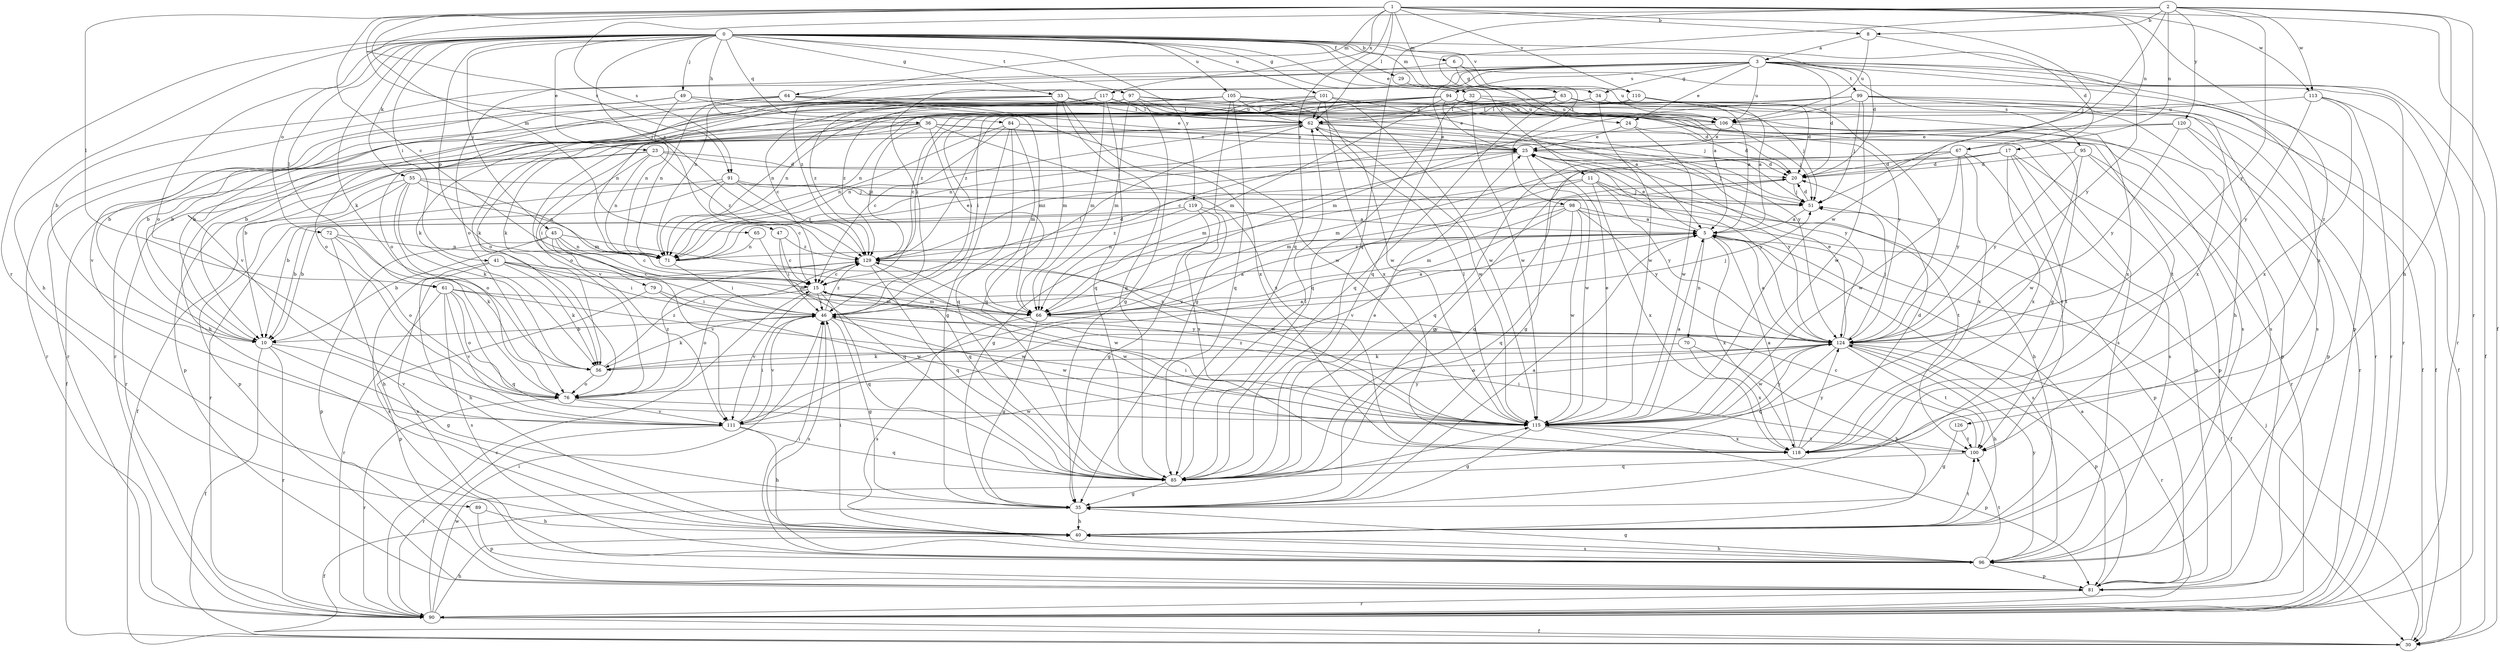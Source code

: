 strict digraph  {
0;
1;
2;
3;
5;
6;
8;
10;
11;
15;
17;
20;
23;
24;
25;
29;
30;
32;
33;
34;
35;
36;
40;
41;
45;
46;
47;
49;
51;
55;
56;
61;
62;
63;
64;
65;
66;
67;
70;
71;
72;
76;
79;
81;
84;
85;
89;
90;
91;
94;
95;
96;
97;
98;
99;
100;
101;
105;
106;
110;
111;
113;
115;
117;
118;
119;
120;
124;
126;
129;
0 -> 6  [label=b];
0 -> 11  [label=c];
0 -> 17  [label=d];
0 -> 20  [label=d];
0 -> 23  [label=e];
0 -> 24  [label=e];
0 -> 29  [label=f];
0 -> 32  [label=g];
0 -> 33  [label=g];
0 -> 36  [label=h];
0 -> 40  [label=h];
0 -> 41  [label=i];
0 -> 45  [label=i];
0 -> 47  [label=j];
0 -> 49  [label=j];
0 -> 55  [label=k];
0 -> 56  [label=k];
0 -> 61  [label=l];
0 -> 63  [label=m];
0 -> 72  [label=o];
0 -> 76  [label=o];
0 -> 79  [label=p];
0 -> 84  [label=q];
0 -> 89  [label=r];
0 -> 97  [label=t];
0 -> 101  [label=u];
0 -> 105  [label=u];
0 -> 110  [label=v];
0 -> 119  [label=y];
1 -> 8  [label=b];
1 -> 15  [label=c];
1 -> 30  [label=f];
1 -> 51  [label=j];
1 -> 61  [label=l];
1 -> 62  [label=l];
1 -> 63  [label=m];
1 -> 64  [label=m];
1 -> 65  [label=m];
1 -> 67  [label=n];
1 -> 85  [label=q];
1 -> 91  [label=s];
1 -> 110  [label=v];
1 -> 113  [label=w];
1 -> 117  [label=x];
1 -> 126  [label=z];
1 -> 129  [label=z];
2 -> 8  [label=b];
2 -> 40  [label=h];
2 -> 67  [label=n];
2 -> 85  [label=q];
2 -> 90  [label=r];
2 -> 91  [label=s];
2 -> 98  [label=t];
2 -> 113  [label=w];
2 -> 115  [label=w];
2 -> 120  [label=y];
2 -> 124  [label=y];
3 -> 10  [label=b];
3 -> 20  [label=d];
3 -> 24  [label=e];
3 -> 30  [label=f];
3 -> 34  [label=g];
3 -> 46  [label=i];
3 -> 76  [label=o];
3 -> 81  [label=p];
3 -> 85  [label=q];
3 -> 90  [label=r];
3 -> 94  [label=s];
3 -> 95  [label=s];
3 -> 99  [label=t];
3 -> 106  [label=u];
3 -> 118  [label=x];
3 -> 129  [label=z];
5 -> 25  [label=e];
5 -> 30  [label=f];
5 -> 70  [label=n];
5 -> 71  [label=n];
5 -> 96  [label=s];
5 -> 118  [label=x];
5 -> 129  [label=z];
6 -> 34  [label=g];
6 -> 71  [label=n];
6 -> 90  [label=r];
6 -> 106  [label=u];
8 -> 3  [label=a];
8 -> 106  [label=u];
8 -> 124  [label=y];
10 -> 30  [label=f];
10 -> 35  [label=g];
10 -> 90  [label=r];
10 -> 111  [label=v];
11 -> 35  [label=g];
11 -> 51  [label=j];
11 -> 66  [label=m];
11 -> 100  [label=t];
11 -> 118  [label=x];
11 -> 124  [label=y];
15 -> 46  [label=i];
15 -> 66  [label=m];
15 -> 76  [label=o];
15 -> 85  [label=q];
15 -> 111  [label=v];
15 -> 115  [label=w];
17 -> 20  [label=d];
17 -> 35  [label=g];
17 -> 66  [label=m];
17 -> 81  [label=p];
17 -> 96  [label=s];
17 -> 100  [label=t];
17 -> 118  [label=x];
20 -> 51  [label=j];
20 -> 85  [label=q];
20 -> 111  [label=v];
23 -> 20  [label=d];
23 -> 46  [label=i];
23 -> 71  [label=n];
23 -> 81  [label=p];
23 -> 90  [label=r];
23 -> 124  [label=y];
23 -> 129  [label=z];
24 -> 20  [label=d];
24 -> 25  [label=e];
24 -> 115  [label=w];
25 -> 20  [label=d];
25 -> 51  [label=j];
25 -> 66  [label=m];
25 -> 115  [label=w];
25 -> 124  [label=y];
25 -> 129  [label=z];
29 -> 5  [label=a];
30 -> 51  [label=j];
32 -> 46  [label=i];
32 -> 85  [label=q];
32 -> 96  [label=s];
32 -> 106  [label=u];
32 -> 115  [label=w];
33 -> 10  [label=b];
33 -> 62  [label=l];
33 -> 66  [label=m];
33 -> 76  [label=o];
33 -> 85  [label=q];
33 -> 90  [label=r];
33 -> 100  [label=t];
33 -> 118  [label=x];
34 -> 62  [label=l];
34 -> 115  [label=w];
34 -> 118  [label=x];
35 -> 5  [label=a];
35 -> 30  [label=f];
35 -> 40  [label=h];
36 -> 10  [label=b];
36 -> 25  [label=e];
36 -> 40  [label=h];
36 -> 85  [label=q];
36 -> 111  [label=v];
36 -> 118  [label=x];
36 -> 124  [label=y];
36 -> 129  [label=z];
40 -> 46  [label=i];
40 -> 96  [label=s];
40 -> 100  [label=t];
41 -> 15  [label=c];
41 -> 40  [label=h];
41 -> 46  [label=i];
41 -> 56  [label=k];
41 -> 66  [label=m];
41 -> 96  [label=s];
45 -> 10  [label=b];
45 -> 15  [label=c];
45 -> 71  [label=n];
45 -> 81  [label=p];
45 -> 85  [label=q];
45 -> 111  [label=v];
45 -> 115  [label=w];
46 -> 5  [label=a];
46 -> 10  [label=b];
46 -> 35  [label=g];
46 -> 56  [label=k];
46 -> 62  [label=l];
46 -> 96  [label=s];
46 -> 111  [label=v];
46 -> 115  [label=w];
46 -> 124  [label=y];
46 -> 129  [label=z];
47 -> 15  [label=c];
47 -> 46  [label=i];
47 -> 129  [label=z];
49 -> 10  [label=b];
49 -> 66  [label=m];
49 -> 71  [label=n];
49 -> 90  [label=r];
49 -> 96  [label=s];
49 -> 106  [label=u];
51 -> 5  [label=a];
51 -> 20  [label=d];
55 -> 30  [label=f];
55 -> 51  [label=j];
55 -> 56  [label=k];
55 -> 66  [label=m];
55 -> 71  [label=n];
55 -> 76  [label=o];
55 -> 81  [label=p];
56 -> 5  [label=a];
56 -> 76  [label=o];
56 -> 129  [label=z];
61 -> 66  [label=m];
61 -> 76  [label=o];
61 -> 85  [label=q];
61 -> 90  [label=r];
61 -> 96  [label=s];
61 -> 111  [label=v];
61 -> 115  [label=w];
62 -> 25  [label=e];
62 -> 30  [label=f];
62 -> 51  [label=j];
62 -> 71  [label=n];
62 -> 76  [label=o];
62 -> 96  [label=s];
62 -> 115  [label=w];
63 -> 5  [label=a];
63 -> 10  [label=b];
63 -> 30  [label=f];
63 -> 51  [label=j];
63 -> 62  [label=l];
63 -> 85  [label=q];
64 -> 25  [label=e];
64 -> 71  [label=n];
64 -> 76  [label=o];
64 -> 106  [label=u];
64 -> 111  [label=v];
64 -> 115  [label=w];
65 -> 71  [label=n];
65 -> 85  [label=q];
66 -> 5  [label=a];
66 -> 35  [label=g];
66 -> 51  [label=j];
66 -> 96  [label=s];
66 -> 124  [label=y];
67 -> 20  [label=d];
67 -> 35  [label=g];
67 -> 85  [label=q];
67 -> 100  [label=t];
67 -> 115  [label=w];
67 -> 118  [label=x];
67 -> 124  [label=y];
70 -> 40  [label=h];
70 -> 56  [label=k];
70 -> 118  [label=x];
71 -> 20  [label=d];
71 -> 25  [label=e];
71 -> 46  [label=i];
72 -> 40  [label=h];
72 -> 56  [label=k];
72 -> 71  [label=n];
72 -> 76  [label=o];
76 -> 90  [label=r];
76 -> 111  [label=v];
76 -> 115  [label=w];
76 -> 129  [label=z];
79 -> 46  [label=i];
79 -> 81  [label=p];
79 -> 115  [label=w];
81 -> 5  [label=a];
81 -> 90  [label=r];
84 -> 15  [label=c];
84 -> 25  [label=e];
84 -> 35  [label=g];
84 -> 66  [label=m];
84 -> 71  [label=n];
84 -> 85  [label=q];
85 -> 25  [label=e];
85 -> 35  [label=g];
85 -> 62  [label=l];
89 -> 40  [label=h];
89 -> 81  [label=p];
90 -> 15  [label=c];
90 -> 30  [label=f];
90 -> 40  [label=h];
90 -> 46  [label=i];
90 -> 115  [label=w];
91 -> 10  [label=b];
91 -> 15  [label=c];
91 -> 40  [label=h];
91 -> 51  [label=j];
91 -> 90  [label=r];
91 -> 129  [label=z];
94 -> 25  [label=e];
94 -> 30  [label=f];
94 -> 35  [label=g];
94 -> 46  [label=i];
94 -> 66  [label=m];
94 -> 71  [label=n];
94 -> 76  [label=o];
94 -> 90  [label=r];
94 -> 106  [label=u];
94 -> 129  [label=z];
95 -> 20  [label=d];
95 -> 81  [label=p];
95 -> 90  [label=r];
95 -> 115  [label=w];
95 -> 124  [label=y];
96 -> 35  [label=g];
96 -> 40  [label=h];
96 -> 46  [label=i];
96 -> 81  [label=p];
96 -> 100  [label=t];
96 -> 124  [label=y];
97 -> 10  [label=b];
97 -> 20  [label=d];
97 -> 35  [label=g];
97 -> 56  [label=k];
97 -> 62  [label=l];
97 -> 66  [label=m];
97 -> 106  [label=u];
97 -> 129  [label=z];
98 -> 5  [label=a];
98 -> 10  [label=b];
98 -> 66  [label=m];
98 -> 81  [label=p];
98 -> 85  [label=q];
98 -> 111  [label=v];
98 -> 115  [label=w];
98 -> 124  [label=y];
99 -> 40  [label=h];
99 -> 51  [label=j];
99 -> 56  [label=k];
99 -> 66  [label=m];
99 -> 96  [label=s];
99 -> 106  [label=u];
99 -> 115  [label=w];
99 -> 118  [label=x];
99 -> 129  [label=z];
100 -> 15  [label=c];
100 -> 46  [label=i];
100 -> 85  [label=q];
101 -> 5  [label=a];
101 -> 15  [label=c];
101 -> 62  [label=l];
101 -> 71  [label=n];
101 -> 90  [label=r];
101 -> 115  [label=w];
101 -> 118  [label=x];
105 -> 10  [label=b];
105 -> 35  [label=g];
105 -> 62  [label=l];
105 -> 71  [label=n];
105 -> 85  [label=q];
105 -> 115  [label=w];
105 -> 124  [label=y];
106 -> 15  [label=c];
106 -> 25  [label=e];
106 -> 51  [label=j];
106 -> 81  [label=p];
110 -> 5  [label=a];
110 -> 20  [label=d];
110 -> 56  [label=k];
110 -> 62  [label=l];
110 -> 124  [label=y];
111 -> 40  [label=h];
111 -> 46  [label=i];
111 -> 85  [label=q];
111 -> 90  [label=r];
111 -> 124  [label=y];
113 -> 30  [label=f];
113 -> 90  [label=r];
113 -> 106  [label=u];
113 -> 118  [label=x];
113 -> 124  [label=y];
115 -> 5  [label=a];
115 -> 25  [label=e];
115 -> 35  [label=g];
115 -> 46  [label=i];
115 -> 62  [label=l];
115 -> 81  [label=p];
115 -> 100  [label=t];
115 -> 118  [label=x];
115 -> 124  [label=y];
115 -> 129  [label=z];
117 -> 15  [label=c];
117 -> 51  [label=j];
117 -> 62  [label=l];
117 -> 66  [label=m];
117 -> 71  [label=n];
117 -> 85  [label=q];
117 -> 111  [label=v];
117 -> 124  [label=y];
117 -> 129  [label=z];
118 -> 5  [label=a];
118 -> 20  [label=d];
118 -> 124  [label=y];
119 -> 5  [label=a];
119 -> 10  [label=b];
119 -> 35  [label=g];
119 -> 118  [label=x];
119 -> 129  [label=z];
120 -> 25  [label=e];
120 -> 71  [label=n];
120 -> 81  [label=p];
120 -> 90  [label=r];
120 -> 124  [label=y];
124 -> 5  [label=a];
124 -> 25  [label=e];
124 -> 40  [label=h];
124 -> 51  [label=j];
124 -> 56  [label=k];
124 -> 76  [label=o];
124 -> 81  [label=p];
124 -> 85  [label=q];
124 -> 90  [label=r];
124 -> 100  [label=t];
124 -> 115  [label=w];
124 -> 129  [label=z];
126 -> 35  [label=g];
126 -> 100  [label=t];
129 -> 15  [label=c];
129 -> 85  [label=q];
129 -> 96  [label=s];
129 -> 115  [label=w];
}
